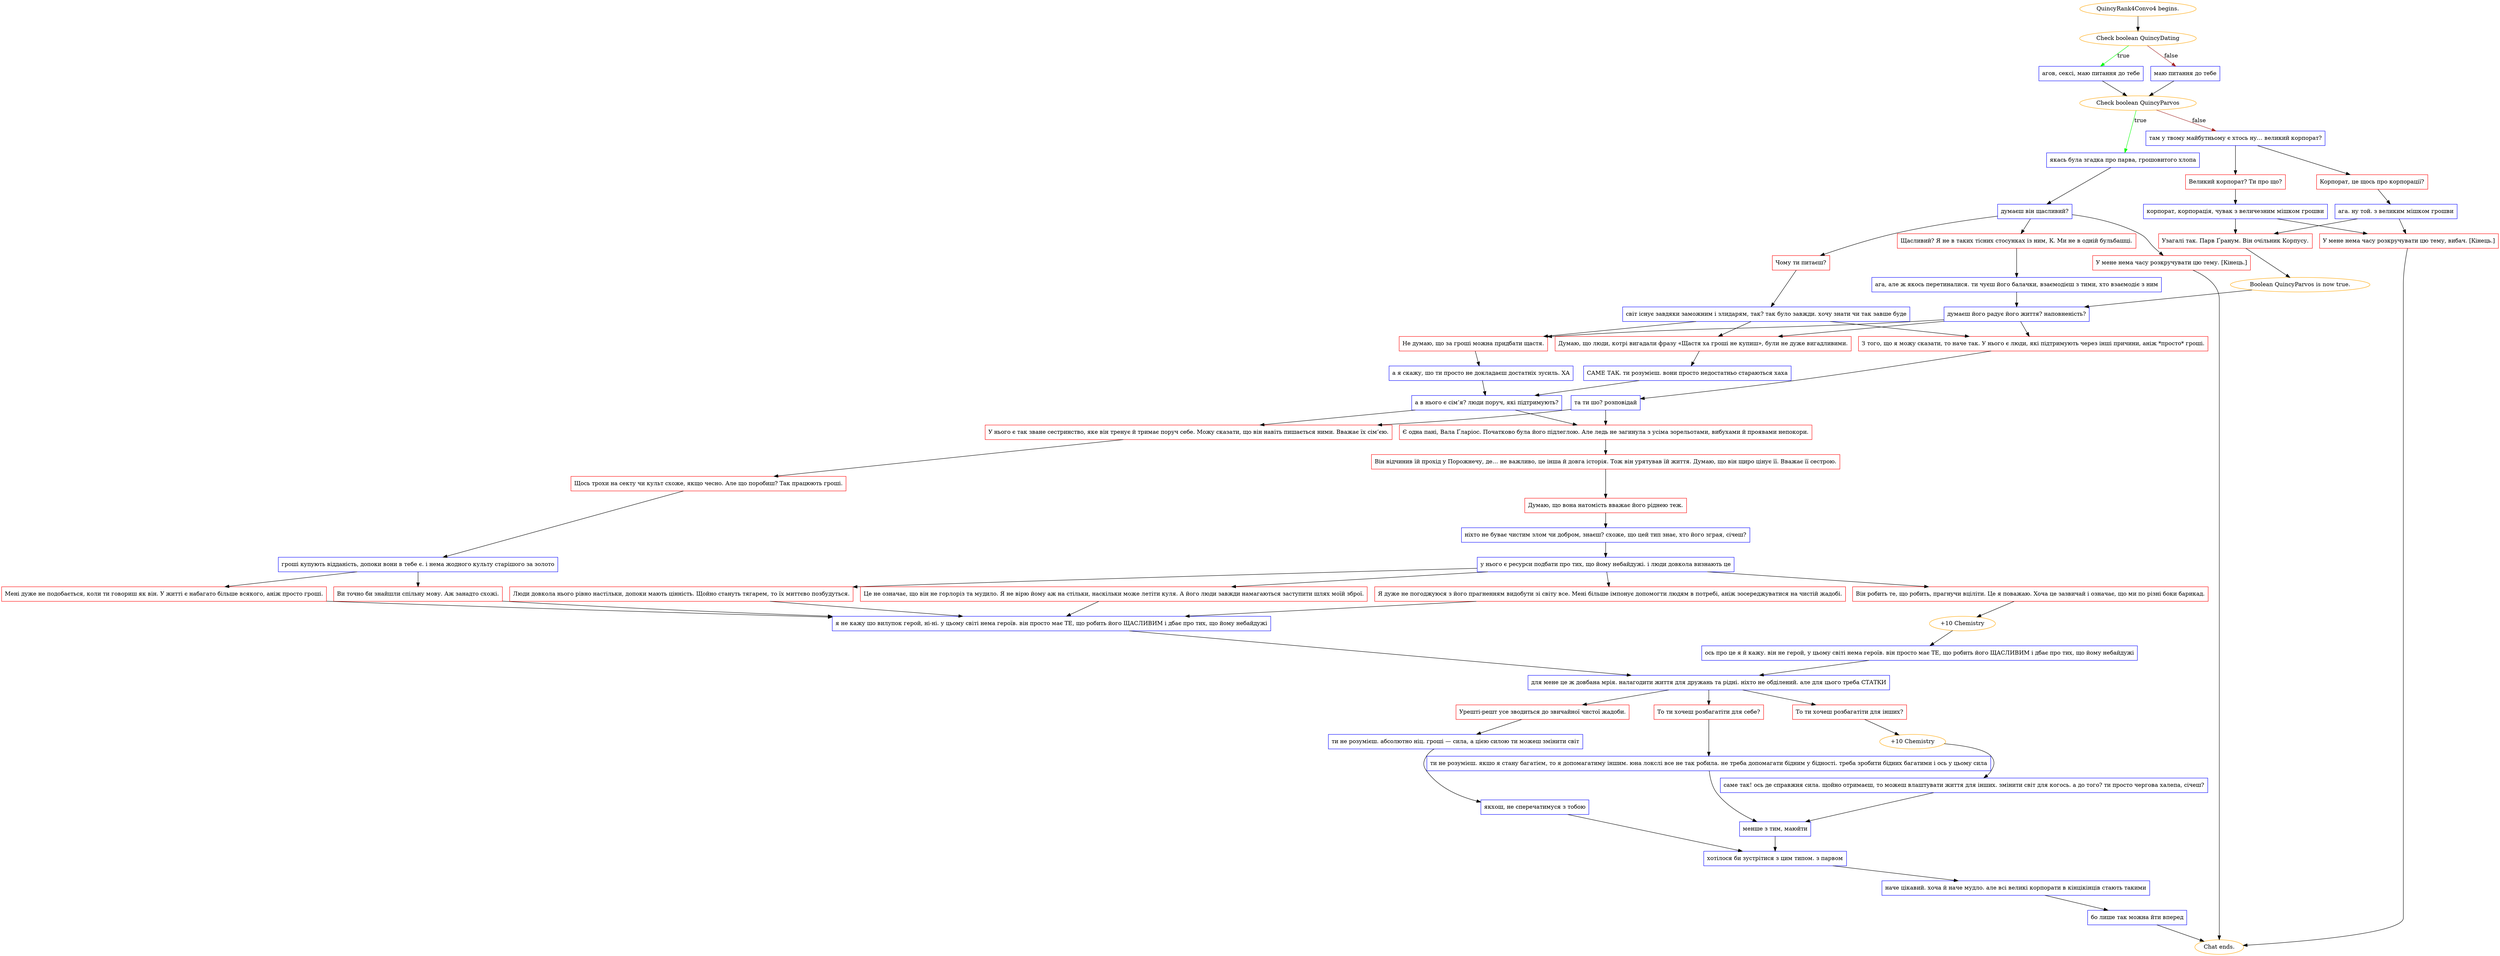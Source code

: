 digraph {
	"QuincyRank4Convo4 begins." [color=orange];
		"QuincyRank4Convo4 begins." -> j1225974393;
	j1225974393 [label="Check boolean QuincyDating",color=orange];
		j1225974393 -> j844826625 [label=true,color=green];
		j1225974393 -> j4112103277 [label=false,color=brown];
	j844826625 [label="агов, сексі, маю питання до тебе",shape=box,color=blue];
		j844826625 -> j729270467;
	j4112103277 [label="маю питання до тебе",shape=box,color=blue];
		j4112103277 -> j729270467;
	j729270467 [label="Check boolean QuincyParvos",color=orange];
		j729270467 -> j3227094881 [label=true,color=green];
		j729270467 -> j3222470595 [label=false,color=brown];
	j3227094881 [label="якась була згадка про парва, грошовитого хлопа",shape=box,color=blue];
		j3227094881 -> j755731209;
	j3222470595 [label="там у твому майбутньому є хтось ну… великий корпорат?",shape=box,color=blue];
		j3222470595 -> j2837750460;
		j3222470595 -> j1877467152;
	j755731209 [label="думаєш він щасливий?",shape=box,color=blue];
		j755731209 -> j2803052469;
		j755731209 -> j252656846;
		j755731209 -> j400971290;
	j2837750460 [label="Великий корпорат? Ти про що?",shape=box,color=red];
		j2837750460 -> j3212138038;
	j1877467152 [label="Корпорат, це щось про корпорації?",shape=box,color=red];
		j1877467152 -> j4290736978;
	j2803052469 [label="Щасливий? Я не в таких тісних стосунках із ним, К. Ми не в одній бульбашці.",shape=box,color=red];
		j2803052469 -> j1417317563;
	j252656846 [label="Чому ти питаєш?",shape=box,color=red];
		j252656846 -> j2100796827;
	j400971290 [label="У мене нема часу розкручувати цю тему. [Кінець.]",shape=box,color=red];
		j400971290 -> "Chat ends.";
	j3212138038 [label="корпорат, корпорація, чувак з величезним мішком грошви",shape=box,color=blue];
		j3212138038 -> j3489458543;
		j3212138038 -> j1155959934;
	j4290736978 [label="ага. ну той. з великим мішком грошви",shape=box,color=blue];
		j4290736978 -> j3489458543;
		j4290736978 -> j1155959934;
	j1417317563 [label="ага, але ж якось перетиналися. ти чуєш його балачки, взаємодієш з тими, хто взаємодіє з ним",shape=box,color=blue];
		j1417317563 -> j161924030;
	j2100796827 [label="світ існує завдяки заможним і злидарям, так? так було завжди. хочу знати чи так завше буде",shape=box,color=blue];
		j2100796827 -> j761369142;
		j2100796827 -> j1036339828;
		j2100796827 -> j1778675511;
	"Chat ends." [color=orange];
	j3489458543 [label="Узагалі так. Парв Ґранум. Він очільник Корпусу.",shape=box,color=red];
		j3489458543 -> j1043802002;
	j1155959934 [label="У мене нема часу розкручувати цю тему, вибач. [Кінець.]",shape=box,color=red];
		j1155959934 -> "Chat ends.";
	j161924030 [label="думаєш його радує його життя? наповненість?",shape=box,color=blue];
		j161924030 -> j761369142;
		j161924030 -> j1036339828;
		j161924030 -> j1778675511;
	j761369142 [label="Не думаю, що за гроші можна придбати щастя.",shape=box,color=red];
		j761369142 -> j388645384;
	j1036339828 [label="Думаю, що люди, котрі вигадали фразу «Щастя ха гроші не купиш», були не дуже вигадливими.",shape=box,color=red];
		j1036339828 -> j1485956725;
	j1778675511 [label="З того, що я можу сказати, то наче так. У нього є люди, які підтримують через інші причини, аніж *просто* гроші.",shape=box,color=red];
		j1778675511 -> j1638928876;
	j1043802002 [label="Boolean QuincyParvos is now true.",color=orange];
		j1043802002 -> j161924030;
	j388645384 [label="а я скажу, шо ти просто не докладаєш достатніх зусиль. ХА",shape=box,color=blue];
		j388645384 -> j4261127549;
	j1485956725 [label="САМЕ ТАК. ти розумієш. вони просто недостатньо стараються хаха",shape=box,color=blue];
		j1485956725 -> j4261127549;
	j1638928876 [label="та ти шо? розповідай",shape=box,color=blue];
		j1638928876 -> j3076345749;
		j1638928876 -> j3584430572;
	j4261127549 [label="а в нього є сім’я? люди поруч, які підтримують?",shape=box,color=blue];
		j4261127549 -> j3076345749;
		j4261127549 -> j3584430572;
	j3076345749 [label="Є одна пані, Вала Ґларіос. Початково була його підлеглою. Але ледь не загинула з усіма зорельотами, вибухами й проявами непокори.",shape=box,color=red];
		j3076345749 -> j2807006276;
	j3584430572 [label="У нього є так зване сестринство, яке він тренує й тримає поруч себе. Можу сказати, що він навіть пишається ними. Вважає їх сім’єю.",shape=box,color=red];
		j3584430572 -> j185793234;
	j2807006276 [label="Він відчинив їй прохід у Порожнечу, де… не важливо, це інша й довга історія. Тож він урятував їй життя. Думаю, що він щиро цінує її. Вважає її сестрою.",shape=box,color=red];
		j2807006276 -> j704877803;
	j185793234 [label="Щось трохи на секту чи культ схоже, якщо чесно. Але що поробиш? Так працюють гроші.",shape=box,color=red];
		j185793234 -> j1044135796;
	j704877803 [label="Думаю, що вона натомість вважає його ріднею теж.",shape=box,color=red];
		j704877803 -> j1708020255;
	j1044135796 [label="гроші купують відданість, допоки вони в тебе є. і нема жодного культу старішого за золото",shape=box,color=blue];
		j1044135796 -> j2945398215;
		j1044135796 -> j2097554613;
	j1708020255 [label="ніхто не буває чистим злом чи добром, знаєш? схоже, що цей тип знає, хто його зграя, січеш?",shape=box,color=blue];
		j1708020255 -> j3234461247;
	j2945398215 [label="Мені дуже не подобається, коли ти говориш як він. У житті є набагато більше всякого, аніж просто гроші.",shape=box,color=red];
		j2945398215 -> j2684184855;
	j2097554613 [label="Ви точно би знайшли спільну мову. Аж занадто схожі.",shape=box,color=red];
		j2097554613 -> j2684184855;
	j3234461247 [label="у нього є ресурси подбати про тих, що йому небайдужі. і люди довкола визнають це",shape=box,color=blue];
		j3234461247 -> j843114208;
		j3234461247 -> j4020882061;
		j3234461247 -> j3318546996;
		j3234461247 -> j2396688476;
	j2684184855 [label="я не кажу шо вилупок герой, ні-ні. у цьому світі нема героїв. він просто має ТЕ, що робить його ЩАСЛИВИМ і дбає про тих, що йому небайдужі",shape=box,color=blue];
		j2684184855 -> j3004730193;
	j843114208 [label="Він робить те, що робить, прагнучи вціліти. Це я поважаю. Хоча це зазвичай і означає, що ми по різні боки барикад.",shape=box,color=red];
		j843114208 -> j571424770;
	j4020882061 [label="Люди довкола нього рівно настільки, допоки мають цінність. Щойно стануть тягарем, то їх миттєво позбудуться.",shape=box,color=red];
		j4020882061 -> j2684184855;
	j3318546996 [label="Це не означає, що він не горлоріз та мудило. Я не вірю йому аж на стільки, наскільки може летіти куля. А його люди завжди намагаються заступити шлях моїй зброї.",shape=box,color=red];
		j3318546996 -> j2684184855;
	j2396688476 [label="Я дуже не погоджуюся з його прагненням видобути зі світу все. Мені більше імпонує допомогти людям в потребі, аніж зосереджуватися на чистій жадобі.",shape=box,color=red];
		j2396688476 -> j2684184855;
	j3004730193 [label="для мене це ж довбана мрія. налагодити життя для дружань та рідні. ніхто не обділений. але для цього треба СТАТКИ",shape=box,color=blue];
		j3004730193 -> j722497218;
		j3004730193 -> j652865940;
		j3004730193 -> j1355234912;
	j571424770 [label="+10 Chemistry",color=orange];
		j571424770 -> j1367567030;
	j722497218 [label="То ти хочеш розбагатіти для інших?",shape=box,color=red];
		j722497218 -> j2229131537;
	j652865940 [label="То ти хочеш розбагатіти для себе?",shape=box,color=red];
		j652865940 -> j3730700277;
	j1355234912 [label="Урешті-решт усе зводиться до звичайної чистої жадоби.",shape=box,color=red];
		j1355234912 -> j1256272688;
	j1367567030 [label="ось про це я й кажу. він не герой, у цьому світі нема героїв. він просто має ТЕ, що робить його ЩАСЛИВИМ і дбає про тих, що йому небайдужі",shape=box,color=blue];
		j1367567030 -> j3004730193;
	j2229131537 [label="+10 Chemistry",color=orange];
		j2229131537 -> j597026451;
	j3730700277 [label="ти не розумієш. якшо я стану багатієм, то я допомагатиму іншим. юна локслі все не так робила. не треба допомагати бідним у бідності. треба зробити бідних багатими і ось у цьому сила",shape=box,color=blue];
		j3730700277 -> j1340351141;
	j1256272688 [label="ти не розумієш. абсолютно ніц. гроші — сила, а цією силою ти можеш змінити світ",shape=box,color=blue];
		j1256272688 -> j1749834731;
	j597026451 [label="саме так! ось де справжня сила. щойно отримаєш, то можеш влаштувати життя для інших. змінити світ для когось. а до того? ти просто чергова халепа, січеш?",shape=box,color=blue];
		j597026451 -> j1340351141;
	j1340351141 [label="менше з тим, маюйти",shape=box,color=blue];
		j1340351141 -> j832095778;
	j1749834731 [label="якхош, не сперечатимуся з тобою",shape=box,color=blue];
		j1749834731 -> j832095778;
	j832095778 [label="хотілося би зустрітися з цим типом. з парвом",shape=box,color=blue];
		j832095778 -> j2620631694;
	j2620631694 [label="наче цікавий. хоча й наче мудло. але всі великі корпорати в кінцікінців стають такими",shape=box,color=blue];
		j2620631694 -> j3887051776;
	j3887051776 [label="бо лише так можна йти вперед",shape=box,color=blue];
		j3887051776 -> "Chat ends.";
}